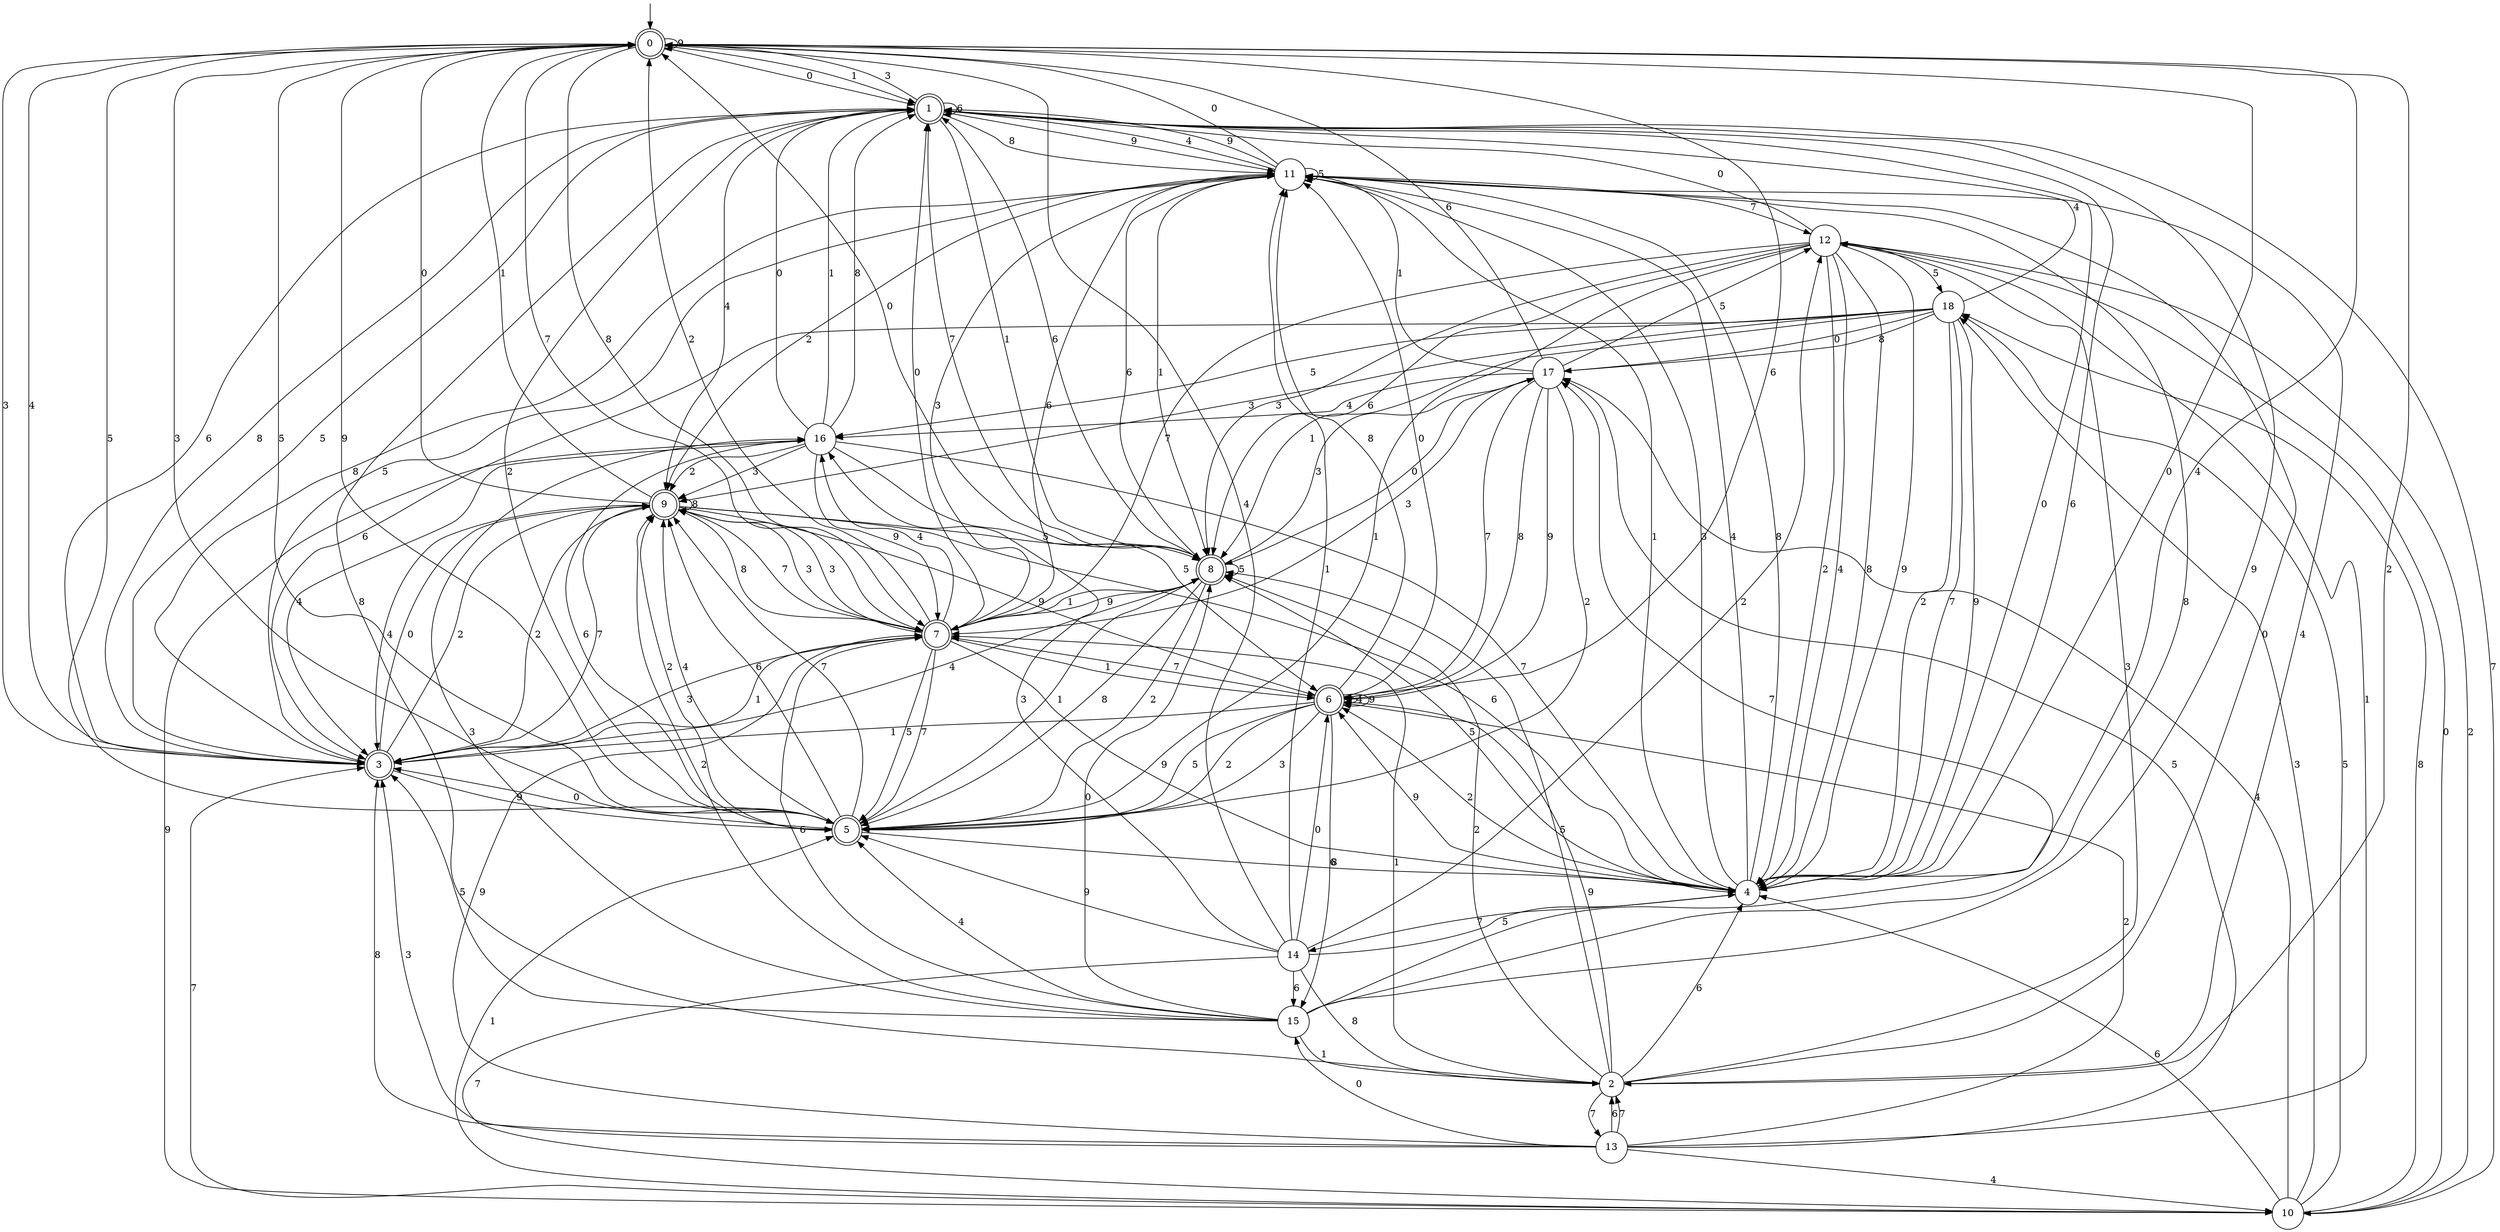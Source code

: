 digraph g {

	s0 [shape="doublecircle" label="0"];
	s1 [shape="doublecircle" label="1"];
	s2 [shape="circle" label="2"];
	s3 [shape="doublecircle" label="3"];
	s4 [shape="circle" label="4"];
	s5 [shape="doublecircle" label="5"];
	s6 [shape="doublecircle" label="6"];
	s7 [shape="doublecircle" label="7"];
	s8 [shape="doublecircle" label="8"];
	s9 [shape="doublecircle" label="9"];
	s10 [shape="circle" label="10"];
	s11 [shape="circle" label="11"];
	s12 [shape="circle" label="12"];
	s13 [shape="circle" label="13"];
	s14 [shape="circle" label="14"];
	s15 [shape="circle" label="15"];
	s16 [shape="circle" label="16"];
	s17 [shape="circle" label="17"];
	s18 [shape="circle" label="18"];
	s0 -> s1 [label="0"];
	s0 -> s1 [label="1"];
	s0 -> s2 [label="2"];
	s0 -> s3 [label="3"];
	s0 -> s4 [label="4"];
	s0 -> s5 [label="5"];
	s0 -> s6 [label="6"];
	s0 -> s7 [label="7"];
	s0 -> s7 [label="8"];
	s0 -> s0 [label="9"];
	s1 -> s4 [label="0"];
	s1 -> s8 [label="1"];
	s1 -> s5 [label="2"];
	s1 -> s0 [label="3"];
	s1 -> s9 [label="4"];
	s1 -> s3 [label="5"];
	s1 -> s1 [label="6"];
	s1 -> s10 [label="7"];
	s1 -> s11 [label="8"];
	s1 -> s11 [label="9"];
	s2 -> s11 [label="0"];
	s2 -> s7 [label="1"];
	s2 -> s8 [label="2"];
	s2 -> s12 [label="3"];
	s2 -> s11 [label="4"];
	s2 -> s8 [label="5"];
	s2 -> s4 [label="6"];
	s2 -> s13 [label="7"];
	s2 -> s1 [label="8"];
	s2 -> s6 [label="9"];
	s3 -> s9 [label="0"];
	s3 -> s7 [label="1"];
	s3 -> s9 [label="2"];
	s3 -> s7 [label="3"];
	s3 -> s0 [label="4"];
	s3 -> s11 [label="5"];
	s3 -> s1 [label="6"];
	s3 -> s9 [label="7"];
	s3 -> s1 [label="8"];
	s3 -> s5 [label="9"];
	s4 -> s0 [label="0"];
	s4 -> s11 [label="1"];
	s4 -> s6 [label="2"];
	s4 -> s11 [label="3"];
	s4 -> s11 [label="4"];
	s4 -> s8 [label="5"];
	s4 -> s1 [label="6"];
	s4 -> s14 [label="7"];
	s4 -> s11 [label="8"];
	s4 -> s6 [label="9"];
	s5 -> s3 [label="0"];
	s5 -> s8 [label="1"];
	s5 -> s9 [label="2"];
	s5 -> s0 [label="3"];
	s5 -> s9 [label="4"];
	s5 -> s0 [label="5"];
	s5 -> s9 [label="6"];
	s5 -> s9 [label="7"];
	s5 -> s4 [label="8"];
	s5 -> s0 [label="9"];
	s6 -> s11 [label="0"];
	s6 -> s3 [label="1"];
	s6 -> s5 [label="2"];
	s6 -> s5 [label="3"];
	s6 -> s6 [label="4"];
	s6 -> s5 [label="5"];
	s6 -> s15 [label="6"];
	s6 -> s7 [label="7"];
	s6 -> s11 [label="8"];
	s6 -> s6 [label="9"];
	s7 -> s1 [label="0"];
	s7 -> s6 [label="1"];
	s7 -> s0 [label="2"];
	s7 -> s9 [label="3"];
	s7 -> s16 [label="4"];
	s7 -> s5 [label="5"];
	s7 -> s11 [label="6"];
	s7 -> s5 [label="7"];
	s7 -> s9 [label="8"];
	s7 -> s4 [label="9"];
	s8 -> s0 [label="0"];
	s8 -> s7 [label="1"];
	s8 -> s5 [label="2"];
	s8 -> s17 [label="3"];
	s8 -> s3 [label="4"];
	s8 -> s8 [label="5"];
	s8 -> s1 [label="6"];
	s8 -> s1 [label="7"];
	s8 -> s5 [label="8"];
	s8 -> s7 [label="9"];
	s9 -> s0 [label="0"];
	s9 -> s0 [label="1"];
	s9 -> s3 [label="2"];
	s9 -> s7 [label="3"];
	s9 -> s3 [label="4"];
	s9 -> s8 [label="5"];
	s9 -> s4 [label="6"];
	s9 -> s7 [label="7"];
	s9 -> s9 [label="8"];
	s9 -> s6 [label="9"];
	s10 -> s12 [label="0"];
	s10 -> s5 [label="1"];
	s10 -> s12 [label="2"];
	s10 -> s18 [label="3"];
	s10 -> s17 [label="4"];
	s10 -> s18 [label="5"];
	s10 -> s4 [label="6"];
	s10 -> s3 [label="7"];
	s10 -> s18 [label="8"];
	s10 -> s16 [label="9"];
	s11 -> s0 [label="0"];
	s11 -> s8 [label="1"];
	s11 -> s9 [label="2"];
	s11 -> s7 [label="3"];
	s11 -> s1 [label="4"];
	s11 -> s11 [label="5"];
	s11 -> s8 [label="6"];
	s11 -> s12 [label="7"];
	s11 -> s3 [label="8"];
	s11 -> s1 [label="9"];
	s12 -> s1 [label="0"];
	s12 -> s5 [label="1"];
	s12 -> s4 [label="2"];
	s12 -> s8 [label="3"];
	s12 -> s4 [label="4"];
	s12 -> s18 [label="5"];
	s12 -> s8 [label="6"];
	s12 -> s7 [label="7"];
	s12 -> s4 [label="8"];
	s12 -> s4 [label="9"];
	s13 -> s15 [label="0"];
	s13 -> s12 [label="1"];
	s13 -> s6 [label="2"];
	s13 -> s3 [label="3"];
	s13 -> s10 [label="4"];
	s13 -> s17 [label="5"];
	s13 -> s2 [label="6"];
	s13 -> s2 [label="7"];
	s13 -> s3 [label="8"];
	s13 -> s7 [label="9"];
	s14 -> s6 [label="0"];
	s14 -> s11 [label="1"];
	s14 -> s12 [label="2"];
	s14 -> s16 [label="3"];
	s14 -> s0 [label="4"];
	s14 -> s4 [label="5"];
	s14 -> s15 [label="6"];
	s14 -> s10 [label="7"];
	s14 -> s2 [label="8"];
	s14 -> s5 [label="9"];
	s15 -> s8 [label="0"];
	s15 -> s2 [label="1"];
	s15 -> s9 [label="2"];
	s15 -> s16 [label="3"];
	s15 -> s5 [label="4"];
	s15 -> s3 [label="5"];
	s15 -> s7 [label="6"];
	s15 -> s17 [label="7"];
	s15 -> s11 [label="8"];
	s15 -> s1 [label="9"];
	s16 -> s1 [label="0"];
	s16 -> s1 [label="1"];
	s16 -> s9 [label="2"];
	s16 -> s9 [label="3"];
	s16 -> s3 [label="4"];
	s16 -> s6 [label="5"];
	s16 -> s5 [label="6"];
	s16 -> s4 [label="7"];
	s16 -> s1 [label="8"];
	s16 -> s7 [label="9"];
	s17 -> s8 [label="0"];
	s17 -> s11 [label="1"];
	s17 -> s5 [label="2"];
	s17 -> s7 [label="3"];
	s17 -> s16 [label="4"];
	s17 -> s12 [label="5"];
	s17 -> s0 [label="6"];
	s17 -> s6 [label="7"];
	s17 -> s6 [label="8"];
	s17 -> s6 [label="9"];
	s18 -> s17 [label="0"];
	s18 -> s8 [label="1"];
	s18 -> s4 [label="2"];
	s18 -> s9 [label="3"];
	s18 -> s1 [label="4"];
	s18 -> s16 [label="5"];
	s18 -> s3 [label="6"];
	s18 -> s4 [label="7"];
	s18 -> s17 [label="8"];
	s18 -> s4 [label="9"];

__start0 [label="" shape="none" width="0" height="0"];
__start0 -> s0;

}
